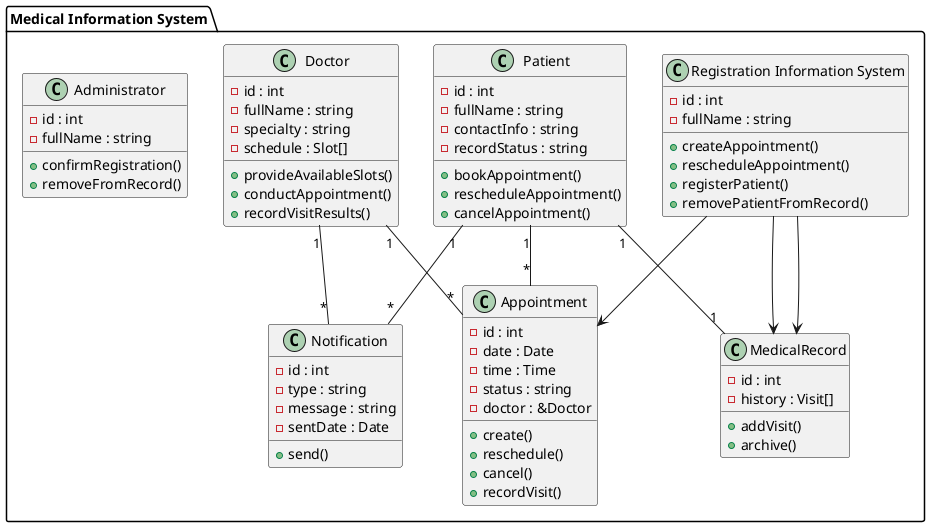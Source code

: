 @startuml
package "Medical Information System" {
class Patient {
  - id : int
  - fullName : string
  - contactInfo : string
  - recordStatus : string
  + bookAppointment()
  + rescheduleAppointment()
  + cancelAppointment()
}

class "Registration Information System" {
  - id : int
  - fullName : string
  + createAppointment()
  + rescheduleAppointment()
  + registerPatient()
  + removePatientFromRecord()
}

class Doctor {
  - id : int
  - fullName : string
  - specialty : string
  - schedule : Slot[]
  + provideAvailableSlots()
  + conductAppointment()
  + recordVisitResults()
}

class Administrator {
  - id : int
  - fullName : string
  + confirmRegistration()
  + removeFromRecord()
}

class Appointment {
  - id : int
  - date : Date
  - time : Time
  - status : string
  - doctor : &Doctor
  + create()
  + reschedule()
  + cancel()
  + recordVisit()
}

class MedicalRecord {
  - id : int
  - history : Visit[]
  + addVisit()
  + archive()
}

class Notification {
  - id : int
  - type : string
  - message : string
  - sentDate : Date
  + send()
}

Patient "1" -- "1" MedicalRecord
Patient "1" -- "*" Appointment
Doctor "1" -- "*" Appointment
Patient "1" -- "*" Notification
Doctor "1" -- "*" Notification

"Registration Information System" --> Appointment
"Registration Information System" --> MedicalRecord
"Registration Information System" --> MedicalRecord
}
@enduml
